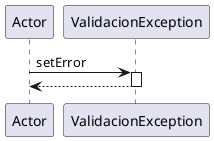 @startuml
participant Actor
Actor -> ValidacionException : setError
activate ValidacionException
return
@enduml